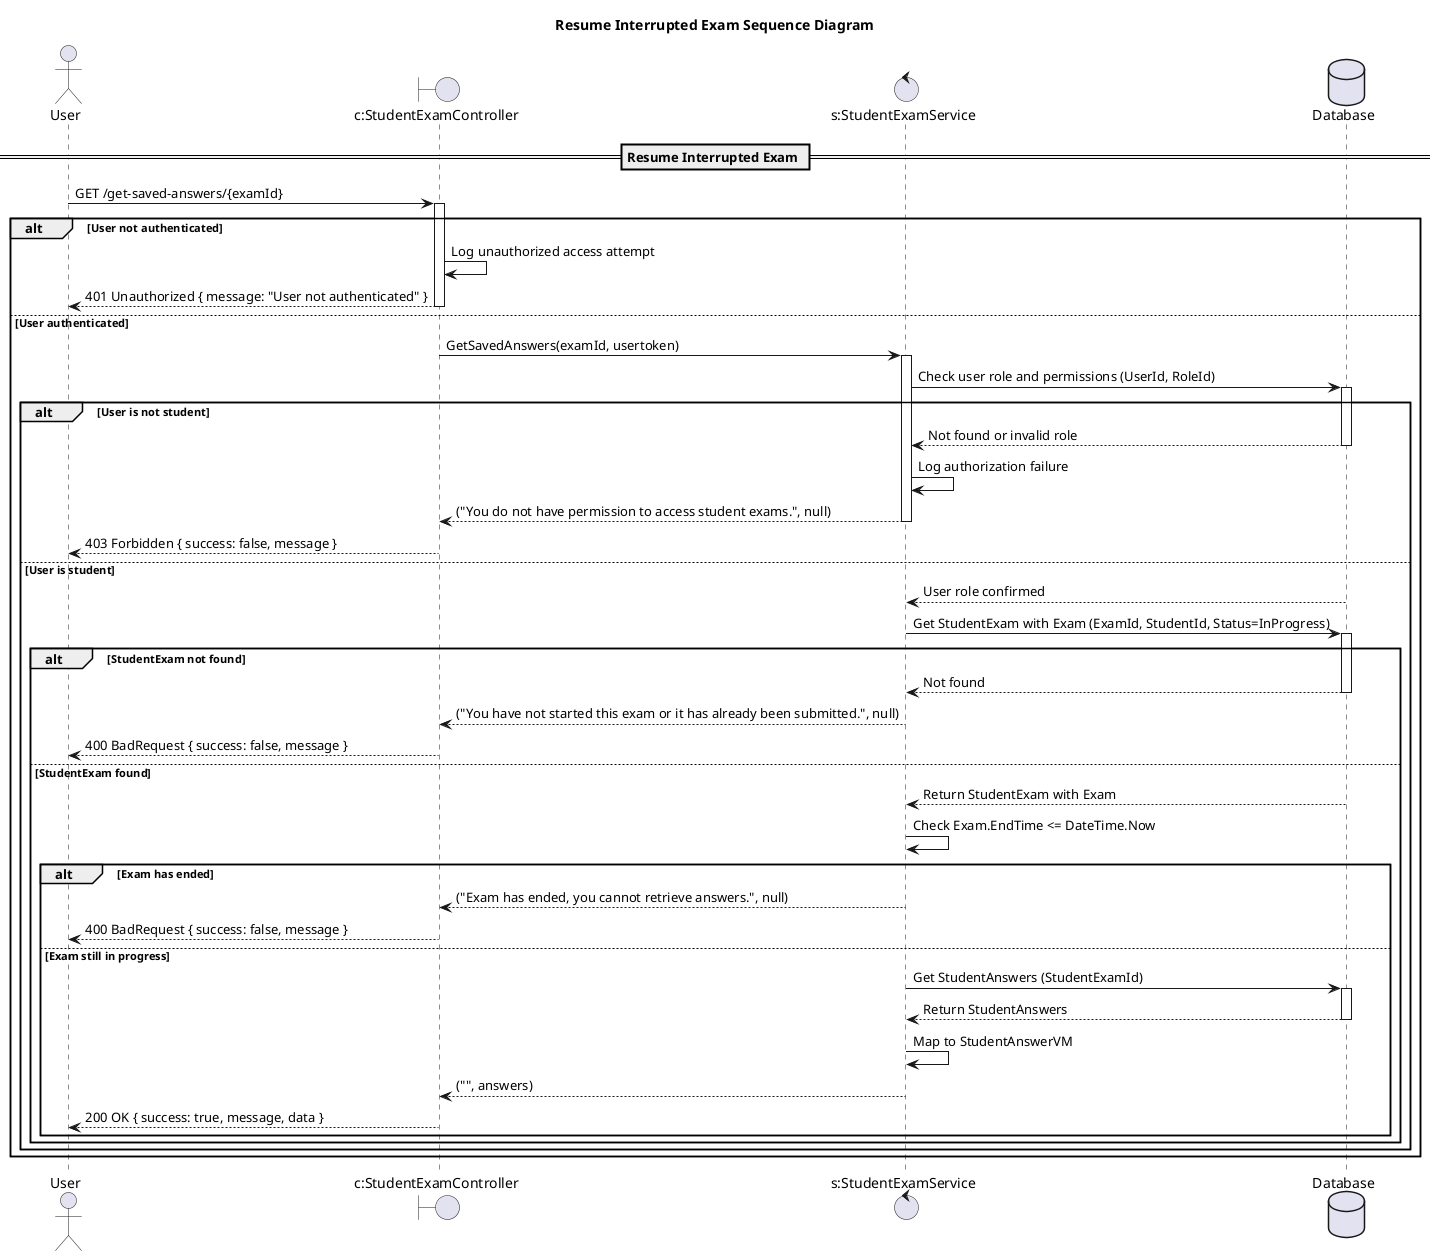 @startuml

title Resume Interrupted Exam Sequence Diagram

actor "User" as Client
boundary "c:StudentExamController" as Controller
control "s:StudentExamService" as Service
database "Database" as DB

== Resume Interrupted Exam ==

Client -> Controller: GET /get-saved-answers/{examId}
activate Controller

alt User not authenticated
    Controller -> Controller: Log unauthorized access attempt
    Controller --> Client: 401 Unauthorized { message: "User not authenticated" }
    deactivate Controller
else User authenticated
    Controller -> Service: GetSavedAnswers(examId, usertoken)
    activate Service

    Service -> DB: Check user role and permissions (UserId, RoleId)
    activate DB
    alt User is not student
        DB --> Service: Not found or invalid role
        deactivate DB
        Service -> Service: Log authorization failure
        Service --> Controller: ("You do not have permission to access student exams.", null)
        deactivate Service
        Controller --> Client: 403 Forbidden { success: false, message }
        deactivate Controller
    else User is student
        DB --> Service: User role confirmed
        deactivate DB

        Service -> DB: Get StudentExam with Exam (ExamId, StudentId, Status=InProgress)
        activate DB
        alt StudentExam not found
            DB --> Service: Not found
            deactivate DB
            Service --> Controller: ("You have not started this exam or it has already been submitted.", null)
            deactivate Service
            Controller --> Client: 400 BadRequest { success: false, message }
            deactivate Controller
        else StudentExam found
            DB --> Service: Return StudentExam with Exam
            deactivate DB
            
            Service -> Service: Check Exam.EndTime <= DateTime.Now
            alt Exam has ended
                Service --> Controller: ("Exam has ended, you cannot retrieve answers.", null)
                deactivate Service
                Controller --> Client: 400 BadRequest { success: false, message }
                deactivate Controller
            else Exam still in progress
                Service -> DB: Get StudentAnswers (StudentExamId)
                activate DB
                DB --> Service: Return StudentAnswers
                deactivate DB
                
                Service -> Service: Map to StudentAnswerVM
                Service --> Controller: ("", answers)
                deactivate Service
                Controller --> Client: 200 OK { success: true, message, data }
                deactivate Controller
            end alt
        end alt
    end
end

@enduml 